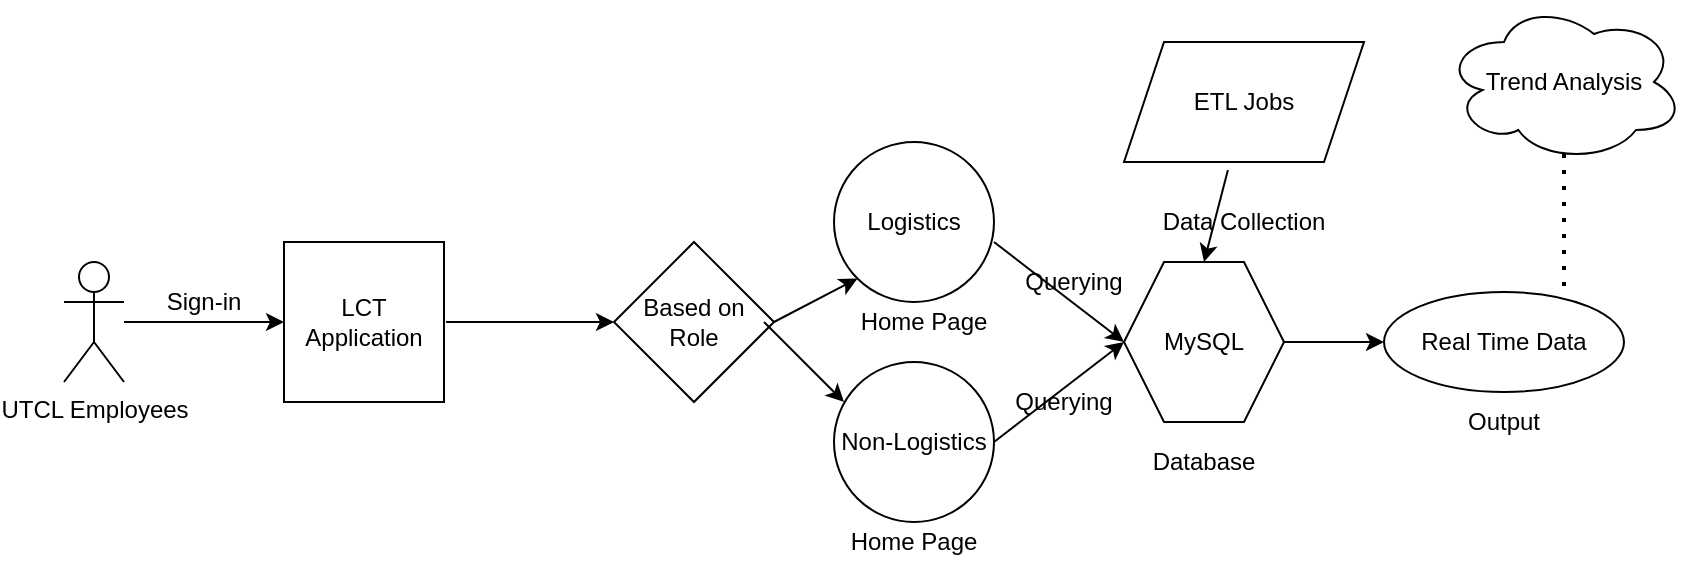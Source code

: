 <mxfile version="14.9.4" type="github" pages="3">
  <diagram id="ihwpi3PG6v21Ac_dPdbL" name="Parent LCT Diagram">
    <mxGraphModel dx="910" dy="418" grid="1" gridSize="10" guides="1" tooltips="1" connect="1" arrows="1" fold="1" page="1" pageScale="1" pageWidth="850" pageHeight="1100" math="0" shadow="0">
      <root>
        <mxCell id="0" />
        <mxCell id="1" parent="0" />
        <mxCell id="TboBpPdybJenlptqnbeH-1" value="LCT Application" style="whiteSpace=wrap;html=1;aspect=fixed;" parent="1" vertex="1">
          <mxGeometry x="150" y="140" width="80" height="80" as="geometry" />
        </mxCell>
        <mxCell id="TboBpPdybJenlptqnbeH-3" value="UTCL Employees" style="shape=umlActor;verticalLabelPosition=bottom;verticalAlign=top;html=1;outlineConnect=0;" parent="1" vertex="1">
          <mxGeometry x="40" y="150" width="30" height="60" as="geometry" />
        </mxCell>
        <mxCell id="TboBpPdybJenlptqnbeH-4" value="" style="endArrow=classic;html=1;" parent="1" source="TboBpPdybJenlptqnbeH-3" edge="1">
          <mxGeometry width="50" height="50" relative="1" as="geometry">
            <mxPoint x="60" y="150" as="sourcePoint" />
            <mxPoint x="150" y="180" as="targetPoint" />
          </mxGeometry>
        </mxCell>
        <mxCell id="TboBpPdybJenlptqnbeH-5" value="Sign-in" style="text;html=1;strokeColor=none;fillColor=none;align=center;verticalAlign=middle;whiteSpace=wrap;rounded=0;" parent="1" vertex="1">
          <mxGeometry x="90" y="160" width="40" height="20" as="geometry" />
        </mxCell>
        <mxCell id="TboBpPdybJenlptqnbeH-6" value="Real Time Data" style="ellipse;whiteSpace=wrap;html=1;" parent="1" vertex="1">
          <mxGeometry x="700" y="165" width="120" height="50" as="geometry" />
        </mxCell>
        <mxCell id="TboBpPdybJenlptqnbeH-7" value="" style="endArrow=classic;html=1;entryX=0;entryY=0.5;entryDx=0;entryDy=0;" parent="1" target="TboBpPdybJenlptqnbeH-24" edge="1">
          <mxGeometry width="50" height="50" relative="1" as="geometry">
            <mxPoint x="231.03" y="180" as="sourcePoint" />
            <mxPoint x="305" y="269" as="targetPoint" />
          </mxGeometry>
        </mxCell>
        <mxCell id="TboBpPdybJenlptqnbeH-11" value="Trend Analysis" style="ellipse;shape=cloud;whiteSpace=wrap;html=1;" parent="1" vertex="1">
          <mxGeometry x="730" y="20" width="120" height="80" as="geometry" />
        </mxCell>
        <mxCell id="TboBpPdybJenlptqnbeH-16" value="" style="endArrow=none;dashed=1;html=1;dashPattern=1 3;strokeWidth=2;" parent="1" edge="1">
          <mxGeometry width="50" height="50" relative="1" as="geometry">
            <mxPoint x="790" y="96" as="sourcePoint" />
            <mxPoint x="790" y="165" as="targetPoint" />
          </mxGeometry>
        </mxCell>
        <mxCell id="TboBpPdybJenlptqnbeH-22" value="Querying" style="text;html=1;strokeColor=none;fillColor=none;align=center;verticalAlign=middle;whiteSpace=wrap;rounded=0;" parent="1" vertex="1">
          <mxGeometry x="520" y="210" width="40" height="20" as="geometry" />
        </mxCell>
        <mxCell id="TboBpPdybJenlptqnbeH-24" value="Based on Role" style="rhombus;whiteSpace=wrap;html=1;" parent="1" vertex="1">
          <mxGeometry x="315" y="140" width="80" height="80" as="geometry" />
        </mxCell>
        <mxCell id="TboBpPdybJenlptqnbeH-26" value="Logistics" style="ellipse;whiteSpace=wrap;html=1;aspect=fixed;" parent="1" vertex="1">
          <mxGeometry x="425" y="90" width="80" height="80" as="geometry" />
        </mxCell>
        <mxCell id="TboBpPdybJenlptqnbeH-27" value="Non-Logistics" style="ellipse;whiteSpace=wrap;html=1;aspect=fixed;" parent="1" vertex="1">
          <mxGeometry x="425" y="200" width="80" height="80" as="geometry" />
        </mxCell>
        <mxCell id="TboBpPdybJenlptqnbeH-28" value="" style="endArrow=classic;html=1;entryX=0;entryY=1;entryDx=0;entryDy=0;" parent="1" target="TboBpPdybJenlptqnbeH-26" edge="1">
          <mxGeometry width="50" height="50" relative="1" as="geometry">
            <mxPoint x="395" y="180" as="sourcePoint" />
            <mxPoint x="445" y="130" as="targetPoint" />
          </mxGeometry>
        </mxCell>
        <mxCell id="TboBpPdybJenlptqnbeH-29" value="" style="endArrow=classic;html=1;" parent="1" edge="1">
          <mxGeometry width="50" height="50" relative="1" as="geometry">
            <mxPoint x="390" y="180" as="sourcePoint" />
            <mxPoint x="430" y="220" as="targetPoint" />
          </mxGeometry>
        </mxCell>
        <mxCell id="TboBpPdybJenlptqnbeH-30" value="MySQL" style="shape=hexagon;perimeter=hexagonPerimeter2;whiteSpace=wrap;html=1;fixedSize=1;" parent="1" vertex="1">
          <mxGeometry x="570" y="150" width="80" height="80" as="geometry" />
        </mxCell>
        <mxCell id="TboBpPdybJenlptqnbeH-31" value="" style="endArrow=classic;html=1;entryX=0;entryY=0.5;entryDx=0;entryDy=0;" parent="1" target="TboBpPdybJenlptqnbeH-30" edge="1">
          <mxGeometry width="50" height="50" relative="1" as="geometry">
            <mxPoint x="505" y="240" as="sourcePoint" />
            <mxPoint x="555" y="190" as="targetPoint" />
          </mxGeometry>
        </mxCell>
        <mxCell id="TboBpPdybJenlptqnbeH-32" value="" style="endArrow=classic;html=1;" parent="1" edge="1">
          <mxGeometry width="50" height="50" relative="1" as="geometry">
            <mxPoint x="505" y="140" as="sourcePoint" />
            <mxPoint x="570" y="190" as="targetPoint" />
            <Array as="points" />
          </mxGeometry>
        </mxCell>
        <mxCell id="TboBpPdybJenlptqnbeH-36" value="Querying" style="text;html=1;strokeColor=none;fillColor=none;align=center;verticalAlign=middle;whiteSpace=wrap;rounded=0;rotation=0;" parent="1" vertex="1">
          <mxGeometry x="530" y="150" width="30" height="20" as="geometry" />
        </mxCell>
        <mxCell id="TboBpPdybJenlptqnbeH-39" value="" style="endArrow=classic;html=1;entryX=0;entryY=0.5;entryDx=0;entryDy=0;exitX=1;exitY=0.5;exitDx=0;exitDy=0;" parent="1" source="TboBpPdybJenlptqnbeH-30" target="TboBpPdybJenlptqnbeH-6" edge="1">
          <mxGeometry width="50" height="50" relative="1" as="geometry">
            <mxPoint x="640" y="220" as="sourcePoint" />
            <mxPoint x="690" y="170" as="targetPoint" />
          </mxGeometry>
        </mxCell>
        <mxCell id="TboBpPdybJenlptqnbeH-40" value="Home Page" style="text;html=1;strokeColor=none;fillColor=none;align=center;verticalAlign=middle;whiteSpace=wrap;rounded=0;" parent="1" vertex="1">
          <mxGeometry x="430" y="170" width="80" height="20" as="geometry" />
        </mxCell>
        <mxCell id="TboBpPdybJenlptqnbeH-41" value="Home Page" style="text;html=1;strokeColor=none;fillColor=none;align=center;verticalAlign=middle;whiteSpace=wrap;rounded=0;" parent="1" vertex="1">
          <mxGeometry x="425" y="280" width="80" height="20" as="geometry" />
        </mxCell>
        <mxCell id="TboBpPdybJenlptqnbeH-42" value="Database" style="text;html=1;strokeColor=none;fillColor=none;align=center;verticalAlign=middle;whiteSpace=wrap;rounded=0;" parent="1" vertex="1">
          <mxGeometry x="570" y="240" width="80" height="20" as="geometry" />
        </mxCell>
        <mxCell id="TboBpPdybJenlptqnbeH-43" value="ETL Jobs" style="shape=parallelogram;perimeter=parallelogramPerimeter;whiteSpace=wrap;html=1;fixedSize=1;" parent="1" vertex="1">
          <mxGeometry x="570" y="40" width="120" height="60" as="geometry" />
        </mxCell>
        <mxCell id="TboBpPdybJenlptqnbeH-44" value="" style="endArrow=classic;html=1;exitX=0.433;exitY=1.067;exitDx=0;exitDy=0;exitPerimeter=0;" parent="1" source="TboBpPdybJenlptqnbeH-43" edge="1">
          <mxGeometry width="50" height="50" relative="1" as="geometry">
            <mxPoint x="560" y="200" as="sourcePoint" />
            <mxPoint x="610" y="150" as="targetPoint" />
          </mxGeometry>
        </mxCell>
        <mxCell id="TboBpPdybJenlptqnbeH-45" value="Data Collection" style="text;html=1;strokeColor=none;fillColor=none;align=center;verticalAlign=middle;whiteSpace=wrap;rounded=0;" parent="1" vertex="1">
          <mxGeometry x="580" y="120" width="100" height="20" as="geometry" />
        </mxCell>
        <mxCell id="TboBpPdybJenlptqnbeH-46" value="Output" style="text;html=1;strokeColor=none;fillColor=none;align=center;verticalAlign=middle;whiteSpace=wrap;rounded=0;" parent="1" vertex="1">
          <mxGeometry x="720" y="220" width="80" height="20" as="geometry" />
        </mxCell>
      </root>
    </mxGraphModel>
  </diagram>
  <diagram id="2dM_wgt5DKuxqBe2ZXQk" name="Logistics">
    <mxGraphModel dx="1760" dy="418" grid="1" gridSize="10" guides="1" tooltips="1" connect="1" arrows="1" fold="1" page="1" pageScale="1" pageWidth="850" pageHeight="1100" math="0" shadow="0">
      <root>
        <mxCell id="Jf-QFF6wfLOz15JM0meg-0" />
        <mxCell id="Jf-QFF6wfLOz15JM0meg-1" parent="Jf-QFF6wfLOz15JM0meg-0" />
        <mxCell id="6h3UA6PMcJ8tkmaxTjKr-0" value="&lt;span lang=&quot;EN-US&quot;&gt;&lt;span style=&quot;white-space: pre&quot;&gt;	&lt;/span&gt;RoadCoordinator (RDC)&lt;/span&gt;" style="shape=umlActor;verticalLabelPosition=bottom;verticalAlign=top;html=1;outlineConnect=0;" vertex="1" parent="Jf-QFF6wfLOz15JM0meg-1">
          <mxGeometry x="40" y="150" width="30" height="60" as="geometry" />
        </mxCell>
        <mxCell id="PN03awmeVlYFkqDMMR8e-0" value="LCT Application" style="whiteSpace=wrap;html=1;aspect=fixed;" vertex="1" parent="Jf-QFF6wfLOz15JM0meg-1">
          <mxGeometry x="180" y="150" width="80" height="80" as="geometry" />
        </mxCell>
        <mxCell id="mz8o5ZLXpBOSQ5gIylkF-1" style="edgeStyle=orthogonalEdgeStyle;rounded=0;orthogonalLoop=1;jettySize=auto;html=1;exitX=1;exitY=0.75;exitDx=0;exitDy=0;" edge="1" parent="Jf-QFF6wfLOz15JM0meg-1" source="viw1tFmEu8FGlzqgBKye-0">
          <mxGeometry relative="1" as="geometry">
            <mxPoint x="130" y="175" as="targetPoint" />
          </mxGeometry>
        </mxCell>
        <mxCell id="viw1tFmEu8FGlzqgBKye-0" value="Sign-in" style="text;html=1;strokeColor=none;fillColor=none;align=center;verticalAlign=middle;whiteSpace=wrap;rounded=0;" vertex="1" parent="Jf-QFF6wfLOz15JM0meg-1">
          <mxGeometry x="90" y="160" width="40" height="20" as="geometry" />
        </mxCell>
        <mxCell id="mz8o5ZLXpBOSQ5gIylkF-0" value="" style="endArrow=classic;html=1;exitX=0.5;exitY=0.5;exitDx=0;exitDy=0;exitPerimeter=0;" edge="1" parent="Jf-QFF6wfLOz15JM0meg-1" source="6h3UA6PMcJ8tkmaxTjKr-0">
          <mxGeometry width="50" height="50" relative="1" as="geometry">
            <mxPoint x="90" y="189.5" as="sourcePoint" />
            <mxPoint x="180" y="179" as="targetPoint" />
          </mxGeometry>
        </mxCell>
        <mxCell id="HM9fi9SMJqDiTyokyTgh-0" value="" style="endArrow=classic;html=1;exitX=0.5;exitY=0.5;exitDx=0;exitDy=0;exitPerimeter=0;" edge="1" parent="Jf-QFF6wfLOz15JM0meg-1">
          <mxGeometry width="50" height="50" relative="1" as="geometry">
            <mxPoint x="260" y="181" as="sourcePoint" />
            <mxPoint x="370" y="180" as="targetPoint" />
          </mxGeometry>
        </mxCell>
        <mxCell id="HM9fi9SMJqDiTyokyTgh-5" value="&lt;div&gt;Rake Coordinator (RK)&lt;/div&gt;&lt;div&gt;&lt;br&gt;&lt;/div&gt;" style="text;whiteSpace=wrap;html=1;" vertex="1" parent="Jf-QFF6wfLOz15JM0meg-1">
          <mxGeometry y="230" width="150" height="30" as="geometry" />
        </mxCell>
        <mxCell id="HM9fi9SMJqDiTyokyTgh-8" value="Plant Logistics Head (PLH)" style="text;whiteSpace=wrap;html=1;" vertex="1" parent="Jf-QFF6wfLOz15JM0meg-1">
          <mxGeometry y="250" width="150" height="30" as="geometry" />
        </mxCell>
        <mxCell id="HM9fi9SMJqDiTyokyTgh-9" value="Regional Logistics Head (RLH)" style="text;whiteSpace=wrap;html=1;" vertex="1" parent="Jf-QFF6wfLOz15JM0meg-1">
          <mxGeometry y="270" width="170" height="30" as="geometry" />
        </mxCell>
        <mxCell id="HM9fi9SMJqDiTyokyTgh-10" value="Zonal Logistics Head (ZLH)" style="text;whiteSpace=wrap;html=1;" vertex="1" parent="Jf-QFF6wfLOz15JM0meg-1">
          <mxGeometry y="290" width="150" height="30" as="geometry" />
        </mxCell>
        <mxCell id="HM9fi9SMJqDiTyokyTgh-11" value="Central Logistics Cell (CLC)" style="text;whiteSpace=wrap;html=1;" vertex="1" parent="Jf-QFF6wfLOz15JM0meg-1">
          <mxGeometry y="310" width="160" height="30" as="geometry" />
        </mxCell>
        <mxCell id="naXab7zh84SNPo_SIk7q-0" value="Logistics" style="ellipse;whiteSpace=wrap;html=1;aspect=fixed;" vertex="1" parent="Jf-QFF6wfLOz15JM0meg-1">
          <mxGeometry x="370" y="140" width="80" height="80" as="geometry" />
        </mxCell>
        <mxCell id="nAznb_w4OwuAwpwHowzm-0" value="Home Page" style="text;html=1;strokeColor=none;fillColor=none;align=center;verticalAlign=middle;whiteSpace=wrap;rounded=0;" vertex="1" parent="Jf-QFF6wfLOz15JM0meg-1">
          <mxGeometry x="380" y="220" width="80" height="20" as="geometry" />
        </mxCell>
        <mxCell id="DV0fefqPz8czP0GlsIlo-0" value="MySQL" style="shape=hexagon;perimeter=hexagonPerimeter2;whiteSpace=wrap;html=1;fixedSize=1;" vertex="1" parent="Jf-QFF6wfLOz15JM0meg-1">
          <mxGeometry x="540" y="140" width="80" height="80" as="geometry" />
        </mxCell>
        <mxCell id="zU0u0rm7vlp-NwCWL-JS-0" value="" style="endArrow=classic;html=1;entryX=0;entryY=0.5;entryDx=0;entryDy=0;exitX=1;exitY=0.5;exitDx=0;exitDy=0;" edge="1" parent="Jf-QFF6wfLOz15JM0meg-1" source="naXab7zh84SNPo_SIk7q-0" target="DV0fefqPz8czP0GlsIlo-0">
          <mxGeometry width="50" height="50" relative="1" as="geometry">
            <mxPoint x="457" y="180" as="sourcePoint" />
            <mxPoint x="500" y="180" as="targetPoint" />
          </mxGeometry>
        </mxCell>
        <mxCell id="2rl6-muXLqXByE_GD5u3-0" value="ETL Jobs" style="shape=parallelogram;perimeter=parallelogramPerimeter;whiteSpace=wrap;html=1;fixedSize=1;" vertex="1" parent="Jf-QFF6wfLOz15JM0meg-1">
          <mxGeometry x="570" y="20" width="120" height="60" as="geometry" />
        </mxCell>
        <mxCell id="OiKKK8v9pq7ARO2hMmkM-0" value="Querying" style="text;html=1;strokeColor=none;fillColor=none;align=center;verticalAlign=middle;whiteSpace=wrap;rounded=0;" vertex="1" parent="Jf-QFF6wfLOz15JM0meg-1">
          <mxGeometry x="470" y="180" width="40" height="20" as="geometry" />
        </mxCell>
        <mxCell id="psIVYtCFmDgO5q7gNuKh-0" value="Data Collection" style="text;html=1;strokeColor=none;fillColor=none;align=center;verticalAlign=middle;whiteSpace=wrap;rounded=0;" vertex="1" parent="Jf-QFF6wfLOz15JM0meg-1">
          <mxGeometry x="580" y="100" width="100" height="20" as="geometry" />
        </mxCell>
        <mxCell id="k0VAHDHyHJ6C-kCcqgwP-0" value="" style="endArrow=classic;html=1;entryX=0.75;entryY=0.013;entryDx=0;entryDy=0;entryPerimeter=0;exitX=0.5;exitY=1;exitDx=0;exitDy=0;" edge="1" parent="Jf-QFF6wfLOz15JM0meg-1" source="2rl6-muXLqXByE_GD5u3-0" target="DV0fefqPz8czP0GlsIlo-0">
          <mxGeometry width="50" height="50" relative="1" as="geometry">
            <mxPoint x="622" y="100" as="sourcePoint" />
            <mxPoint x="610" y="150" as="targetPoint" />
          </mxGeometry>
        </mxCell>
        <mxCell id="ELQveJA1XCpcFIEv5kWk-0" value="Real Time Data" style="ellipse;whiteSpace=wrap;html=1;fillColor=#d5e8d4;strokeColor=#82b366;" vertex="1" parent="Jf-QFF6wfLOz15JM0meg-1">
          <mxGeometry x="700" y="155" width="120" height="50" as="geometry" />
        </mxCell>
        <mxCell id="yxSgpilAf-H9DmwRI82H-0" value="Trend Analysis" style="ellipse;shape=cloud;whiteSpace=wrap;html=1;" vertex="1" parent="Jf-QFF6wfLOz15JM0meg-1">
          <mxGeometry x="730" y="20" width="120" height="80" as="geometry" />
        </mxCell>
        <mxCell id="wa06DkMv0-FsdOnmpILd-0" value="Output" style="text;html=1;strokeColor=none;fillColor=none;align=center;verticalAlign=middle;whiteSpace=wrap;rounded=0;" vertex="1" parent="Jf-QFF6wfLOz15JM0meg-1">
          <mxGeometry x="720" y="220" width="80" height="20" as="geometry" />
        </mxCell>
        <mxCell id="hoKIK_xPNObTPeqhxqov-0" value="" style="endArrow=classic;html=1;exitX=1;exitY=0.5;exitDx=0;exitDy=0;" edge="1" parent="Jf-QFF6wfLOz15JM0meg-1" source="DV0fefqPz8czP0GlsIlo-0">
          <mxGeometry width="50" height="50" relative="1" as="geometry">
            <mxPoint x="650" y="190" as="sourcePoint" />
            <mxPoint x="700" y="180" as="targetPoint" />
          </mxGeometry>
        </mxCell>
        <mxCell id="uDUvW_56o6TEFWSs1B9o-0" value="" style="endArrow=none;dashed=1;html=1;dashPattern=1 3;strokeWidth=2;" edge="1" parent="Jf-QFF6wfLOz15JM0meg-1" target="ELQveJA1XCpcFIEv5kWk-0">
          <mxGeometry width="50" height="50" relative="1" as="geometry">
            <mxPoint x="790" y="96" as="sourcePoint" />
            <mxPoint x="790" y="165" as="targetPoint" />
          </mxGeometry>
        </mxCell>
        <mxCell id="3FZaFI_d2NECcO0djyAL-0" value="Azure Cloud-IaaS" style="shape=process;whiteSpace=wrap;html=1;backgroundOutline=1;fillColor=#ffe6cc;strokeColor=#d79b00;" vertex="1" parent="Jf-QFF6wfLOz15JM0meg-1">
          <mxGeometry x="270" y="275" width="280" height="60" as="geometry" />
        </mxCell>
        <mxCell id="FKDQNh9z1Ko4-0lg-fOE-0" value="User Request" style="text;html=1;align=center;verticalAlign=middle;resizable=0;points=[];autosize=1;strokeColor=none;" vertex="1" parent="Jf-QFF6wfLOz15JM0meg-1">
          <mxGeometry x="270" y="160" width="90" height="20" as="geometry" />
        </mxCell>
      </root>
    </mxGraphModel>
  </diagram>
  <diagram id="hWGBkeMVxOZ5TveDBM-2" name="Non-Logistics">
    <mxGraphModel dx="1760" dy="418" grid="1" gridSize="10" guides="1" tooltips="1" connect="1" arrows="1" fold="1" page="1" pageScale="1" pageWidth="850" pageHeight="1100" math="0" shadow="0">
      <root>
        <mxCell id="dH8uAsj3LXv-yCLXVmss-0" />
        <mxCell id="dH8uAsj3LXv-yCLXVmss-1" parent="dH8uAsj3LXv-yCLXVmss-0" />
        <mxCell id="Pom_EsGLPeAYHYsS_G2o-0" value="&lt;span lang=&quot;EN-US&quot;&gt;&lt;span style=&quot;white-space: pre&quot;&gt;	&lt;/span&gt;Key User-PRM, CRM, KH, KZH&lt;br&gt;&lt;/span&gt;" style="shape=umlActor;verticalLabelPosition=bottom;verticalAlign=top;html=1;outlineConnect=0;" vertex="1" parent="dH8uAsj3LXv-yCLXVmss-1">
          <mxGeometry x="60" y="150" width="30" height="60" as="geometry" />
        </mxCell>
        <mxCell id="Pom_EsGLPeAYHYsS_G2o-1" value="LCT Application" style="whiteSpace=wrap;html=1;aspect=fixed;" vertex="1" parent="dH8uAsj3LXv-yCLXVmss-1">
          <mxGeometry x="200" y="150" width="80" height="80" as="geometry" />
        </mxCell>
        <mxCell id="Pom_EsGLPeAYHYsS_G2o-3" value="Sign-in" style="text;html=1;strokeColor=none;fillColor=none;align=center;verticalAlign=middle;whiteSpace=wrap;rounded=0;" vertex="1" parent="dH8uAsj3LXv-yCLXVmss-1">
          <mxGeometry x="130" y="160" width="40" height="20" as="geometry" />
        </mxCell>
        <mxCell id="Pom_EsGLPeAYHYsS_G2o-4" value="" style="endArrow=classic;html=1;exitX=0.5;exitY=0.5;exitDx=0;exitDy=0;exitPerimeter=0;" edge="1" parent="dH8uAsj3LXv-yCLXVmss-1" source="Pom_EsGLPeAYHYsS_G2o-0">
          <mxGeometry width="50" height="50" relative="1" as="geometry">
            <mxPoint x="90" y="189.5" as="sourcePoint" />
            <mxPoint x="200" y="178" as="targetPoint" />
            <Array as="points" />
          </mxGeometry>
        </mxCell>
        <mxCell id="Pom_EsGLPeAYHYsS_G2o-5" value="" style="endArrow=classic;html=1;" edge="1" parent="dH8uAsj3LXv-yCLXVmss-1">
          <mxGeometry width="50" height="50" relative="1" as="geometry">
            <mxPoint x="280" y="180" as="sourcePoint" />
            <mxPoint x="370" y="180" as="targetPoint" />
          </mxGeometry>
        </mxCell>
        <mxCell id="Pom_EsGLPeAYHYsS_G2o-6" value="Commercial-CCH, ZCH, RCH, DAC" style="text;whiteSpace=wrap;html=1;" vertex="1" parent="dH8uAsj3LXv-yCLXVmss-1">
          <mxGeometry y="230" width="200" height="30" as="geometry" />
        </mxCell>
        <mxCell id="Pom_EsGLPeAYHYsS_G2o-7" value="Sales-NSH, TSE, TSM, RHM, ZHM" style="text;whiteSpace=wrap;html=1;" vertex="1" parent="dH8uAsj3LXv-yCLXVmss-1">
          <mxGeometry y="250" width="190" height="30" as="geometry" />
        </mxCell>
        <mxCell id="Pom_EsGLPeAYHYsS_G2o-8" value="Manufacturing-CH, PPH" style="text;whiteSpace=wrap;html=1;" vertex="1" parent="dH8uAsj3LXv-yCLXVmss-1">
          <mxGeometry y="270" width="170" height="30" as="geometry" />
        </mxCell>
        <mxCell id="reD5fX9gJrGPpCTy4eoo-0" value="User Request" style="text;html=1;align=center;verticalAlign=middle;resizable=0;points=[];autosize=1;strokeColor=none;" vertex="1" parent="dH8uAsj3LXv-yCLXVmss-1">
          <mxGeometry x="275" y="160" width="90" height="20" as="geometry" />
        </mxCell>
        <mxCell id="tyT0eDwXKY_Wt2p2SU6W-4" value="" style="edgeStyle=orthogonalEdgeStyle;rounded=0;orthogonalLoop=1;jettySize=auto;html=1;" edge="1" parent="dH8uAsj3LXv-yCLXVmss-1" source="tyT0eDwXKY_Wt2p2SU6W-2" target="tyT0eDwXKY_Wt2p2SU6W-3">
          <mxGeometry relative="1" as="geometry" />
        </mxCell>
        <mxCell id="tyT0eDwXKY_Wt2p2SU6W-2" value="Azure Load Balancer" style="rounded=1;whiteSpace=wrap;html=1;" vertex="1" parent="dH8uAsj3LXv-yCLXVmss-1">
          <mxGeometry x="370" y="150" width="120" height="60" as="geometry" />
        </mxCell>
        <mxCell id="tyT0eDwXKY_Wt2p2SU6W-12" value="" style="edgeStyle=orthogonalEdgeStyle;rounded=0;orthogonalLoop=1;jettySize=auto;html=1;" edge="1" parent="dH8uAsj3LXv-yCLXVmss-1" source="tyT0eDwXKY_Wt2p2SU6W-3" target="tyT0eDwXKY_Wt2p2SU6W-9">
          <mxGeometry relative="1" as="geometry" />
        </mxCell>
        <mxCell id="tyT0eDwXKY_Wt2p2SU6W-3" value="" style="whiteSpace=wrap;html=1;rounded=1;" vertex="1" parent="dH8uAsj3LXv-yCLXVmss-1">
          <mxGeometry x="560" y="125" width="120" height="110" as="geometry" />
        </mxCell>
        <mxCell id="tyT0eDwXKY_Wt2p2SU6W-5" value="VM1" style="whiteSpace=wrap;html=1;aspect=fixed;" vertex="1" parent="dH8uAsj3LXv-yCLXVmss-1">
          <mxGeometry x="570" y="160" width="40" height="40" as="geometry" />
        </mxCell>
        <mxCell id="tyT0eDwXKY_Wt2p2SU6W-6" value="VM2" style="whiteSpace=wrap;html=1;aspect=fixed;" vertex="1" parent="dH8uAsj3LXv-yCLXVmss-1">
          <mxGeometry x="630" y="160" width="40" height="40" as="geometry" />
        </mxCell>
        <mxCell id="tyT0eDwXKY_Wt2p2SU6W-7" value="Web Server" style="text;html=1;strokeColor=none;fillColor=none;align=center;verticalAlign=middle;whiteSpace=wrap;rounded=0;" vertex="1" parent="dH8uAsj3LXv-yCLXVmss-1">
          <mxGeometry x="585" y="200" width="80" height="20" as="geometry" />
        </mxCell>
        <mxCell id="tyT0eDwXKY_Wt2p2SU6W-17" value="" style="edgeStyle=orthogonalEdgeStyle;rounded=0;orthogonalLoop=1;jettySize=auto;html=1;" edge="1" parent="dH8uAsj3LXv-yCLXVmss-1" source="tyT0eDwXKY_Wt2p2SU6W-9">
          <mxGeometry relative="1" as="geometry">
            <mxPoint x="830" y="290" as="targetPoint" />
          </mxGeometry>
        </mxCell>
        <mxCell id="tyT0eDwXKY_Wt2p2SU6W-9" value="Azure Load Balancer" style="rounded=1;whiteSpace=wrap;html=1;" vertex="1" parent="dH8uAsj3LXv-yCLXVmss-1">
          <mxGeometry x="770" y="150" width="120" height="60" as="geometry" />
        </mxCell>
        <mxCell id="tyT0eDwXKY_Wt2p2SU6W-18" value="" style="whiteSpace=wrap;html=1;rounded=1;" vertex="1" parent="dH8uAsj3LXv-yCLXVmss-1">
          <mxGeometry x="770" y="290" width="120" height="110" as="geometry" />
        </mxCell>
        <mxCell id="tyT0eDwXKY_Wt2p2SU6W-24" value="" style="edgeStyle=orthogonalEdgeStyle;rounded=0;orthogonalLoop=1;jettySize=auto;html=1;" edge="1" parent="dH8uAsj3LXv-yCLXVmss-1" source="tyT0eDwXKY_Wt2p2SU6W-19" target="tyT0eDwXKY_Wt2p2SU6W-23">
          <mxGeometry relative="1" as="geometry" />
        </mxCell>
        <mxCell id="tyT0eDwXKY_Wt2p2SU6W-19" value="VM3" style="whiteSpace=wrap;html=1;aspect=fixed;" vertex="1" parent="dH8uAsj3LXv-yCLXVmss-1">
          <mxGeometry x="780" y="320" width="40" height="40" as="geometry" />
        </mxCell>
        <mxCell id="tyT0eDwXKY_Wt2p2SU6W-20" value="VM4" style="whiteSpace=wrap;html=1;aspect=fixed;" vertex="1" parent="dH8uAsj3LXv-yCLXVmss-1">
          <mxGeometry x="840" y="320" width="40" height="40" as="geometry" />
        </mxCell>
        <mxCell id="tyT0eDwXKY_Wt2p2SU6W-22" value="App Server" style="text;whiteSpace=wrap;html=1;" vertex="1" parent="dH8uAsj3LXv-yCLXVmss-1">
          <mxGeometry x="790" y="360" width="90" height="30" as="geometry" />
        </mxCell>
        <mxCell id="tyT0eDwXKY_Wt2p2SU6W-26" value="" style="edgeStyle=orthogonalEdgeStyle;rounded=0;orthogonalLoop=1;jettySize=auto;html=1;" edge="1" parent="dH8uAsj3LXv-yCLXVmss-1" source="tyT0eDwXKY_Wt2p2SU6W-23" target="tyT0eDwXKY_Wt2p2SU6W-25">
          <mxGeometry relative="1" as="geometry" />
        </mxCell>
        <mxCell id="tyT0eDwXKY_Wt2p2SU6W-23" value="Azure SQL Cloud Service" style="shape=parallelogram;perimeter=parallelogramPerimeter;whiteSpace=wrap;html=1;fixedSize=1;" vertex="1" parent="dH8uAsj3LXv-yCLXVmss-1">
          <mxGeometry x="560" y="310" width="120" height="60" as="geometry" />
        </mxCell>
        <mxCell id="tyT0eDwXKY_Wt2p2SU6W-28" value="" style="edgeStyle=orthogonalEdgeStyle;rounded=0;orthogonalLoop=1;jettySize=auto;html=1;" edge="1" parent="dH8uAsj3LXv-yCLXVmss-1" source="tyT0eDwXKY_Wt2p2SU6W-25" target="tyT0eDwXKY_Wt2p2SU6W-27">
          <mxGeometry relative="1" as="geometry" />
        </mxCell>
        <mxCell id="tyT0eDwXKY_Wt2p2SU6W-25" value="ETL Server (VM5)" style="ellipse;whiteSpace=wrap;html=1;" vertex="1" parent="dH8uAsj3LXv-yCLXVmss-1">
          <mxGeometry x="360" y="310" width="120" height="60" as="geometry" />
        </mxCell>
        <mxCell id="tyT0eDwXKY_Wt2p2SU6W-27" value="FTP Server" style="whiteSpace=wrap;html=1;" vertex="1" parent="dH8uAsj3LXv-yCLXVmss-1">
          <mxGeometry x="160" y="310" width="120" height="60" as="geometry" />
        </mxCell>
        <mxCell id="tyT0eDwXKY_Wt2p2SU6W-29" value="Azure Cloud - PaaS" style="shape=process;whiteSpace=wrap;html=1;backgroundOutline=1;fillColor=#ffe6cc;strokeColor=#d79b00;" vertex="1" parent="dH8uAsj3LXv-yCLXVmss-1">
          <mxGeometry x="350" y="400" width="290" height="60" as="geometry" />
        </mxCell>
      </root>
    </mxGraphModel>
  </diagram>
</mxfile>
